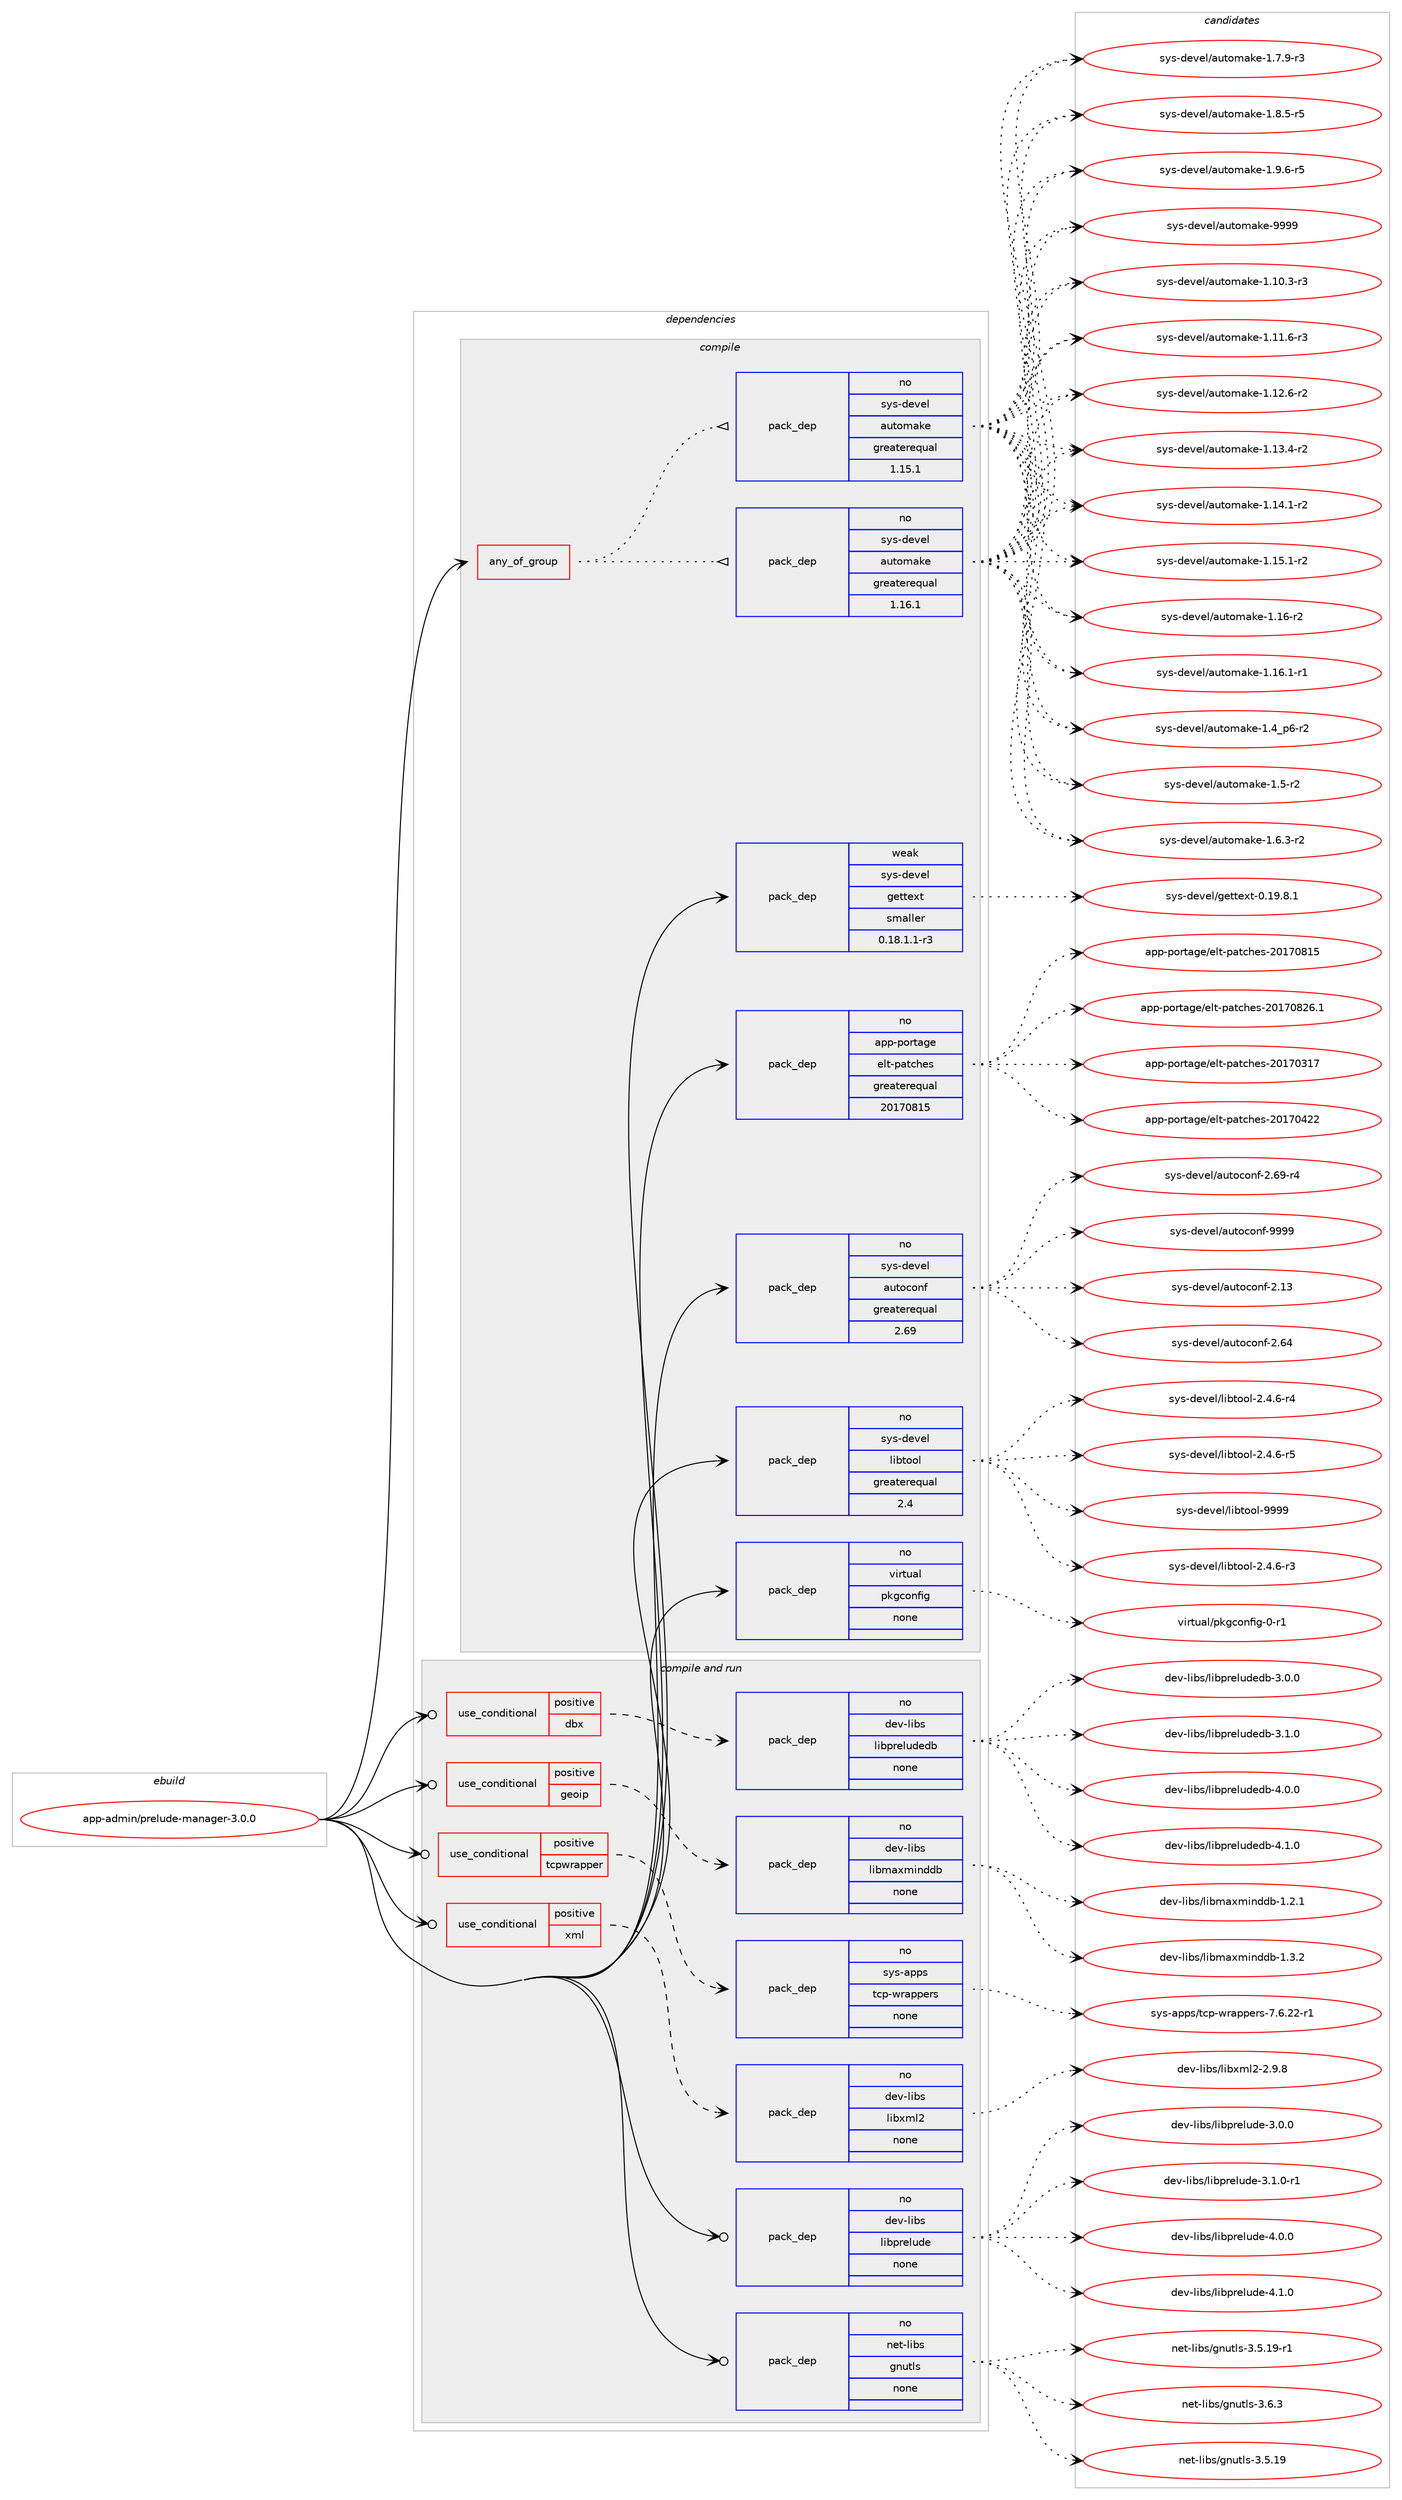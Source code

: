 digraph prolog {

# *************
# Graph options
# *************

newrank=true;
concentrate=true;
compound=true;
graph [rankdir=LR,fontname=Helvetica,fontsize=10,ranksep=1.5];#, ranksep=2.5, nodesep=0.2];
edge  [arrowhead=vee];
node  [fontname=Helvetica,fontsize=10];

# **********
# The ebuild
# **********

subgraph cluster_leftcol {
color=gray;
rank=same;
label=<<i>ebuild</i>>;
id [label="app-admin/prelude-manager-3.0.0", color=red, width=4, href="../app-admin/prelude-manager-3.0.0.svg"];
}

# ****************
# The dependencies
# ****************

subgraph cluster_midcol {
color=gray;
label=<<i>dependencies</i>>;
subgraph cluster_compile {
fillcolor="#eeeeee";
style=filled;
label=<<i>compile</i>>;
subgraph any61 {
dependency1162 [label=<<TABLE BORDER="0" CELLBORDER="1" CELLSPACING="0" CELLPADDING="4"><TR><TD CELLPADDING="10">any_of_group</TD></TR></TABLE>>, shape=none, color=red];subgraph pack930 {
dependency1163 [label=<<TABLE BORDER="0" CELLBORDER="1" CELLSPACING="0" CELLPADDING="4" WIDTH="220"><TR><TD ROWSPAN="6" CELLPADDING="30">pack_dep</TD></TR><TR><TD WIDTH="110">no</TD></TR><TR><TD>sys-devel</TD></TR><TR><TD>automake</TD></TR><TR><TD>greaterequal</TD></TR><TR><TD>1.16.1</TD></TR></TABLE>>, shape=none, color=blue];
}
dependency1162:e -> dependency1163:w [weight=20,style="dotted",arrowhead="oinv"];
subgraph pack931 {
dependency1164 [label=<<TABLE BORDER="0" CELLBORDER="1" CELLSPACING="0" CELLPADDING="4" WIDTH="220"><TR><TD ROWSPAN="6" CELLPADDING="30">pack_dep</TD></TR><TR><TD WIDTH="110">no</TD></TR><TR><TD>sys-devel</TD></TR><TR><TD>automake</TD></TR><TR><TD>greaterequal</TD></TR><TR><TD>1.15.1</TD></TR></TABLE>>, shape=none, color=blue];
}
dependency1162:e -> dependency1164:w [weight=20,style="dotted",arrowhead="oinv"];
}
id:e -> dependency1162:w [weight=20,style="solid",arrowhead="vee"];
subgraph pack932 {
dependency1165 [label=<<TABLE BORDER="0" CELLBORDER="1" CELLSPACING="0" CELLPADDING="4" WIDTH="220"><TR><TD ROWSPAN="6" CELLPADDING="30">pack_dep</TD></TR><TR><TD WIDTH="110">no</TD></TR><TR><TD>app-portage</TD></TR><TR><TD>elt-patches</TD></TR><TR><TD>greaterequal</TD></TR><TR><TD>20170815</TD></TR></TABLE>>, shape=none, color=blue];
}
id:e -> dependency1165:w [weight=20,style="solid",arrowhead="vee"];
subgraph pack933 {
dependency1166 [label=<<TABLE BORDER="0" CELLBORDER="1" CELLSPACING="0" CELLPADDING="4" WIDTH="220"><TR><TD ROWSPAN="6" CELLPADDING="30">pack_dep</TD></TR><TR><TD WIDTH="110">no</TD></TR><TR><TD>sys-devel</TD></TR><TR><TD>autoconf</TD></TR><TR><TD>greaterequal</TD></TR><TR><TD>2.69</TD></TR></TABLE>>, shape=none, color=blue];
}
id:e -> dependency1166:w [weight=20,style="solid",arrowhead="vee"];
subgraph pack934 {
dependency1167 [label=<<TABLE BORDER="0" CELLBORDER="1" CELLSPACING="0" CELLPADDING="4" WIDTH="220"><TR><TD ROWSPAN="6" CELLPADDING="30">pack_dep</TD></TR><TR><TD WIDTH="110">no</TD></TR><TR><TD>sys-devel</TD></TR><TR><TD>libtool</TD></TR><TR><TD>greaterequal</TD></TR><TR><TD>2.4</TD></TR></TABLE>>, shape=none, color=blue];
}
id:e -> dependency1167:w [weight=20,style="solid",arrowhead="vee"];
subgraph pack935 {
dependency1168 [label=<<TABLE BORDER="0" CELLBORDER="1" CELLSPACING="0" CELLPADDING="4" WIDTH="220"><TR><TD ROWSPAN="6" CELLPADDING="30">pack_dep</TD></TR><TR><TD WIDTH="110">no</TD></TR><TR><TD>virtual</TD></TR><TR><TD>pkgconfig</TD></TR><TR><TD>none</TD></TR><TR><TD></TD></TR></TABLE>>, shape=none, color=blue];
}
id:e -> dependency1168:w [weight=20,style="solid",arrowhead="vee"];
subgraph pack936 {
dependency1169 [label=<<TABLE BORDER="0" CELLBORDER="1" CELLSPACING="0" CELLPADDING="4" WIDTH="220"><TR><TD ROWSPAN="6" CELLPADDING="30">pack_dep</TD></TR><TR><TD WIDTH="110">weak</TD></TR><TR><TD>sys-devel</TD></TR><TR><TD>gettext</TD></TR><TR><TD>smaller</TD></TR><TR><TD>0.18.1.1-r3</TD></TR></TABLE>>, shape=none, color=blue];
}
id:e -> dependency1169:w [weight=20,style="solid",arrowhead="vee"];
}
subgraph cluster_compileandrun {
fillcolor="#eeeeee";
style=filled;
label=<<i>compile and run</i>>;
subgraph cond165 {
dependency1170 [label=<<TABLE BORDER="0" CELLBORDER="1" CELLSPACING="0" CELLPADDING="4"><TR><TD ROWSPAN="3" CELLPADDING="10">use_conditional</TD></TR><TR><TD>positive</TD></TR><TR><TD>dbx</TD></TR></TABLE>>, shape=none, color=red];
subgraph pack937 {
dependency1171 [label=<<TABLE BORDER="0" CELLBORDER="1" CELLSPACING="0" CELLPADDING="4" WIDTH="220"><TR><TD ROWSPAN="6" CELLPADDING="30">pack_dep</TD></TR><TR><TD WIDTH="110">no</TD></TR><TR><TD>dev-libs</TD></TR><TR><TD>libpreludedb</TD></TR><TR><TD>none</TD></TR><TR><TD></TD></TR></TABLE>>, shape=none, color=blue];
}
dependency1170:e -> dependency1171:w [weight=20,style="dashed",arrowhead="vee"];
}
id:e -> dependency1170:w [weight=20,style="solid",arrowhead="odotvee"];
subgraph cond166 {
dependency1172 [label=<<TABLE BORDER="0" CELLBORDER="1" CELLSPACING="0" CELLPADDING="4"><TR><TD ROWSPAN="3" CELLPADDING="10">use_conditional</TD></TR><TR><TD>positive</TD></TR><TR><TD>geoip</TD></TR></TABLE>>, shape=none, color=red];
subgraph pack938 {
dependency1173 [label=<<TABLE BORDER="0" CELLBORDER="1" CELLSPACING="0" CELLPADDING="4" WIDTH="220"><TR><TD ROWSPAN="6" CELLPADDING="30">pack_dep</TD></TR><TR><TD WIDTH="110">no</TD></TR><TR><TD>dev-libs</TD></TR><TR><TD>libmaxminddb</TD></TR><TR><TD>none</TD></TR><TR><TD></TD></TR></TABLE>>, shape=none, color=blue];
}
dependency1172:e -> dependency1173:w [weight=20,style="dashed",arrowhead="vee"];
}
id:e -> dependency1172:w [weight=20,style="solid",arrowhead="odotvee"];
subgraph cond167 {
dependency1174 [label=<<TABLE BORDER="0" CELLBORDER="1" CELLSPACING="0" CELLPADDING="4"><TR><TD ROWSPAN="3" CELLPADDING="10">use_conditional</TD></TR><TR><TD>positive</TD></TR><TR><TD>tcpwrapper</TD></TR></TABLE>>, shape=none, color=red];
subgraph pack939 {
dependency1175 [label=<<TABLE BORDER="0" CELLBORDER="1" CELLSPACING="0" CELLPADDING="4" WIDTH="220"><TR><TD ROWSPAN="6" CELLPADDING="30">pack_dep</TD></TR><TR><TD WIDTH="110">no</TD></TR><TR><TD>sys-apps</TD></TR><TR><TD>tcp-wrappers</TD></TR><TR><TD>none</TD></TR><TR><TD></TD></TR></TABLE>>, shape=none, color=blue];
}
dependency1174:e -> dependency1175:w [weight=20,style="dashed",arrowhead="vee"];
}
id:e -> dependency1174:w [weight=20,style="solid",arrowhead="odotvee"];
subgraph cond168 {
dependency1176 [label=<<TABLE BORDER="0" CELLBORDER="1" CELLSPACING="0" CELLPADDING="4"><TR><TD ROWSPAN="3" CELLPADDING="10">use_conditional</TD></TR><TR><TD>positive</TD></TR><TR><TD>xml</TD></TR></TABLE>>, shape=none, color=red];
subgraph pack940 {
dependency1177 [label=<<TABLE BORDER="0" CELLBORDER="1" CELLSPACING="0" CELLPADDING="4" WIDTH="220"><TR><TD ROWSPAN="6" CELLPADDING="30">pack_dep</TD></TR><TR><TD WIDTH="110">no</TD></TR><TR><TD>dev-libs</TD></TR><TR><TD>libxml2</TD></TR><TR><TD>none</TD></TR><TR><TD></TD></TR></TABLE>>, shape=none, color=blue];
}
dependency1176:e -> dependency1177:w [weight=20,style="dashed",arrowhead="vee"];
}
id:e -> dependency1176:w [weight=20,style="solid",arrowhead="odotvee"];
subgraph pack941 {
dependency1178 [label=<<TABLE BORDER="0" CELLBORDER="1" CELLSPACING="0" CELLPADDING="4" WIDTH="220"><TR><TD ROWSPAN="6" CELLPADDING="30">pack_dep</TD></TR><TR><TD WIDTH="110">no</TD></TR><TR><TD>dev-libs</TD></TR><TR><TD>libprelude</TD></TR><TR><TD>none</TD></TR><TR><TD></TD></TR></TABLE>>, shape=none, color=blue];
}
id:e -> dependency1178:w [weight=20,style="solid",arrowhead="odotvee"];
subgraph pack942 {
dependency1179 [label=<<TABLE BORDER="0" CELLBORDER="1" CELLSPACING="0" CELLPADDING="4" WIDTH="220"><TR><TD ROWSPAN="6" CELLPADDING="30">pack_dep</TD></TR><TR><TD WIDTH="110">no</TD></TR><TR><TD>net-libs</TD></TR><TR><TD>gnutls</TD></TR><TR><TD>none</TD></TR><TR><TD></TD></TR></TABLE>>, shape=none, color=blue];
}
id:e -> dependency1179:w [weight=20,style="solid",arrowhead="odotvee"];
}
subgraph cluster_run {
fillcolor="#eeeeee";
style=filled;
label=<<i>run</i>>;
}
}

# **************
# The candidates
# **************

subgraph cluster_choices {
rank=same;
color=gray;
label=<<i>candidates</i>>;

subgraph choice930 {
color=black;
nodesep=1;
choice11512111545100101118101108479711711611110997107101454946494846514511451 [label="sys-devel/automake-1.10.3-r3", color=red, width=4,href="../sys-devel/automake-1.10.3-r3.svg"];
choice11512111545100101118101108479711711611110997107101454946494946544511451 [label="sys-devel/automake-1.11.6-r3", color=red, width=4,href="../sys-devel/automake-1.11.6-r3.svg"];
choice11512111545100101118101108479711711611110997107101454946495046544511450 [label="sys-devel/automake-1.12.6-r2", color=red, width=4,href="../sys-devel/automake-1.12.6-r2.svg"];
choice11512111545100101118101108479711711611110997107101454946495146524511450 [label="sys-devel/automake-1.13.4-r2", color=red, width=4,href="../sys-devel/automake-1.13.4-r2.svg"];
choice11512111545100101118101108479711711611110997107101454946495246494511450 [label="sys-devel/automake-1.14.1-r2", color=red, width=4,href="../sys-devel/automake-1.14.1-r2.svg"];
choice11512111545100101118101108479711711611110997107101454946495346494511450 [label="sys-devel/automake-1.15.1-r2", color=red, width=4,href="../sys-devel/automake-1.15.1-r2.svg"];
choice1151211154510010111810110847971171161111099710710145494649544511450 [label="sys-devel/automake-1.16-r2", color=red, width=4,href="../sys-devel/automake-1.16-r2.svg"];
choice11512111545100101118101108479711711611110997107101454946495446494511449 [label="sys-devel/automake-1.16.1-r1", color=red, width=4,href="../sys-devel/automake-1.16.1-r1.svg"];
choice115121115451001011181011084797117116111109971071014549465295112544511450 [label="sys-devel/automake-1.4_p6-r2", color=red, width=4,href="../sys-devel/automake-1.4_p6-r2.svg"];
choice11512111545100101118101108479711711611110997107101454946534511450 [label="sys-devel/automake-1.5-r2", color=red, width=4,href="../sys-devel/automake-1.5-r2.svg"];
choice115121115451001011181011084797117116111109971071014549465446514511450 [label="sys-devel/automake-1.6.3-r2", color=red, width=4,href="../sys-devel/automake-1.6.3-r2.svg"];
choice115121115451001011181011084797117116111109971071014549465546574511451 [label="sys-devel/automake-1.7.9-r3", color=red, width=4,href="../sys-devel/automake-1.7.9-r3.svg"];
choice115121115451001011181011084797117116111109971071014549465646534511453 [label="sys-devel/automake-1.8.5-r5", color=red, width=4,href="../sys-devel/automake-1.8.5-r5.svg"];
choice115121115451001011181011084797117116111109971071014549465746544511453 [label="sys-devel/automake-1.9.6-r5", color=red, width=4,href="../sys-devel/automake-1.9.6-r5.svg"];
choice115121115451001011181011084797117116111109971071014557575757 [label="sys-devel/automake-9999", color=red, width=4,href="../sys-devel/automake-9999.svg"];
dependency1163:e -> choice11512111545100101118101108479711711611110997107101454946494846514511451:w [style=dotted,weight="100"];
dependency1163:e -> choice11512111545100101118101108479711711611110997107101454946494946544511451:w [style=dotted,weight="100"];
dependency1163:e -> choice11512111545100101118101108479711711611110997107101454946495046544511450:w [style=dotted,weight="100"];
dependency1163:e -> choice11512111545100101118101108479711711611110997107101454946495146524511450:w [style=dotted,weight="100"];
dependency1163:e -> choice11512111545100101118101108479711711611110997107101454946495246494511450:w [style=dotted,weight="100"];
dependency1163:e -> choice11512111545100101118101108479711711611110997107101454946495346494511450:w [style=dotted,weight="100"];
dependency1163:e -> choice1151211154510010111810110847971171161111099710710145494649544511450:w [style=dotted,weight="100"];
dependency1163:e -> choice11512111545100101118101108479711711611110997107101454946495446494511449:w [style=dotted,weight="100"];
dependency1163:e -> choice115121115451001011181011084797117116111109971071014549465295112544511450:w [style=dotted,weight="100"];
dependency1163:e -> choice11512111545100101118101108479711711611110997107101454946534511450:w [style=dotted,weight="100"];
dependency1163:e -> choice115121115451001011181011084797117116111109971071014549465446514511450:w [style=dotted,weight="100"];
dependency1163:e -> choice115121115451001011181011084797117116111109971071014549465546574511451:w [style=dotted,weight="100"];
dependency1163:e -> choice115121115451001011181011084797117116111109971071014549465646534511453:w [style=dotted,weight="100"];
dependency1163:e -> choice115121115451001011181011084797117116111109971071014549465746544511453:w [style=dotted,weight="100"];
dependency1163:e -> choice115121115451001011181011084797117116111109971071014557575757:w [style=dotted,weight="100"];
}
subgraph choice931 {
color=black;
nodesep=1;
choice11512111545100101118101108479711711611110997107101454946494846514511451 [label="sys-devel/automake-1.10.3-r3", color=red, width=4,href="../sys-devel/automake-1.10.3-r3.svg"];
choice11512111545100101118101108479711711611110997107101454946494946544511451 [label="sys-devel/automake-1.11.6-r3", color=red, width=4,href="../sys-devel/automake-1.11.6-r3.svg"];
choice11512111545100101118101108479711711611110997107101454946495046544511450 [label="sys-devel/automake-1.12.6-r2", color=red, width=4,href="../sys-devel/automake-1.12.6-r2.svg"];
choice11512111545100101118101108479711711611110997107101454946495146524511450 [label="sys-devel/automake-1.13.4-r2", color=red, width=4,href="../sys-devel/automake-1.13.4-r2.svg"];
choice11512111545100101118101108479711711611110997107101454946495246494511450 [label="sys-devel/automake-1.14.1-r2", color=red, width=4,href="../sys-devel/automake-1.14.1-r2.svg"];
choice11512111545100101118101108479711711611110997107101454946495346494511450 [label="sys-devel/automake-1.15.1-r2", color=red, width=4,href="../sys-devel/automake-1.15.1-r2.svg"];
choice1151211154510010111810110847971171161111099710710145494649544511450 [label="sys-devel/automake-1.16-r2", color=red, width=4,href="../sys-devel/automake-1.16-r2.svg"];
choice11512111545100101118101108479711711611110997107101454946495446494511449 [label="sys-devel/automake-1.16.1-r1", color=red, width=4,href="../sys-devel/automake-1.16.1-r1.svg"];
choice115121115451001011181011084797117116111109971071014549465295112544511450 [label="sys-devel/automake-1.4_p6-r2", color=red, width=4,href="../sys-devel/automake-1.4_p6-r2.svg"];
choice11512111545100101118101108479711711611110997107101454946534511450 [label="sys-devel/automake-1.5-r2", color=red, width=4,href="../sys-devel/automake-1.5-r2.svg"];
choice115121115451001011181011084797117116111109971071014549465446514511450 [label="sys-devel/automake-1.6.3-r2", color=red, width=4,href="../sys-devel/automake-1.6.3-r2.svg"];
choice115121115451001011181011084797117116111109971071014549465546574511451 [label="sys-devel/automake-1.7.9-r3", color=red, width=4,href="../sys-devel/automake-1.7.9-r3.svg"];
choice115121115451001011181011084797117116111109971071014549465646534511453 [label="sys-devel/automake-1.8.5-r5", color=red, width=4,href="../sys-devel/automake-1.8.5-r5.svg"];
choice115121115451001011181011084797117116111109971071014549465746544511453 [label="sys-devel/automake-1.9.6-r5", color=red, width=4,href="../sys-devel/automake-1.9.6-r5.svg"];
choice115121115451001011181011084797117116111109971071014557575757 [label="sys-devel/automake-9999", color=red, width=4,href="../sys-devel/automake-9999.svg"];
dependency1164:e -> choice11512111545100101118101108479711711611110997107101454946494846514511451:w [style=dotted,weight="100"];
dependency1164:e -> choice11512111545100101118101108479711711611110997107101454946494946544511451:w [style=dotted,weight="100"];
dependency1164:e -> choice11512111545100101118101108479711711611110997107101454946495046544511450:w [style=dotted,weight="100"];
dependency1164:e -> choice11512111545100101118101108479711711611110997107101454946495146524511450:w [style=dotted,weight="100"];
dependency1164:e -> choice11512111545100101118101108479711711611110997107101454946495246494511450:w [style=dotted,weight="100"];
dependency1164:e -> choice11512111545100101118101108479711711611110997107101454946495346494511450:w [style=dotted,weight="100"];
dependency1164:e -> choice1151211154510010111810110847971171161111099710710145494649544511450:w [style=dotted,weight="100"];
dependency1164:e -> choice11512111545100101118101108479711711611110997107101454946495446494511449:w [style=dotted,weight="100"];
dependency1164:e -> choice115121115451001011181011084797117116111109971071014549465295112544511450:w [style=dotted,weight="100"];
dependency1164:e -> choice11512111545100101118101108479711711611110997107101454946534511450:w [style=dotted,weight="100"];
dependency1164:e -> choice115121115451001011181011084797117116111109971071014549465446514511450:w [style=dotted,weight="100"];
dependency1164:e -> choice115121115451001011181011084797117116111109971071014549465546574511451:w [style=dotted,weight="100"];
dependency1164:e -> choice115121115451001011181011084797117116111109971071014549465646534511453:w [style=dotted,weight="100"];
dependency1164:e -> choice115121115451001011181011084797117116111109971071014549465746544511453:w [style=dotted,weight="100"];
dependency1164:e -> choice115121115451001011181011084797117116111109971071014557575757:w [style=dotted,weight="100"];
}
subgraph choice932 {
color=black;
nodesep=1;
choice97112112451121111141169710310147101108116451129711699104101115455048495548514955 [label="app-portage/elt-patches-20170317", color=red, width=4,href="../app-portage/elt-patches-20170317.svg"];
choice97112112451121111141169710310147101108116451129711699104101115455048495548525050 [label="app-portage/elt-patches-20170422", color=red, width=4,href="../app-portage/elt-patches-20170422.svg"];
choice97112112451121111141169710310147101108116451129711699104101115455048495548564953 [label="app-portage/elt-patches-20170815", color=red, width=4,href="../app-portage/elt-patches-20170815.svg"];
choice971121124511211111411697103101471011081164511297116991041011154550484955485650544649 [label="app-portage/elt-patches-20170826.1", color=red, width=4,href="../app-portage/elt-patches-20170826.1.svg"];
dependency1165:e -> choice97112112451121111141169710310147101108116451129711699104101115455048495548514955:w [style=dotted,weight="100"];
dependency1165:e -> choice97112112451121111141169710310147101108116451129711699104101115455048495548525050:w [style=dotted,weight="100"];
dependency1165:e -> choice97112112451121111141169710310147101108116451129711699104101115455048495548564953:w [style=dotted,weight="100"];
dependency1165:e -> choice971121124511211111411697103101471011081164511297116991041011154550484955485650544649:w [style=dotted,weight="100"];
}
subgraph choice933 {
color=black;
nodesep=1;
choice115121115451001011181011084797117116111991111101024550464951 [label="sys-devel/autoconf-2.13", color=red, width=4,href="../sys-devel/autoconf-2.13.svg"];
choice115121115451001011181011084797117116111991111101024550465452 [label="sys-devel/autoconf-2.64", color=red, width=4,href="../sys-devel/autoconf-2.64.svg"];
choice1151211154510010111810110847971171161119911111010245504654574511452 [label="sys-devel/autoconf-2.69-r4", color=red, width=4,href="../sys-devel/autoconf-2.69-r4.svg"];
choice115121115451001011181011084797117116111991111101024557575757 [label="sys-devel/autoconf-9999", color=red, width=4,href="../sys-devel/autoconf-9999.svg"];
dependency1166:e -> choice115121115451001011181011084797117116111991111101024550464951:w [style=dotted,weight="100"];
dependency1166:e -> choice115121115451001011181011084797117116111991111101024550465452:w [style=dotted,weight="100"];
dependency1166:e -> choice1151211154510010111810110847971171161119911111010245504654574511452:w [style=dotted,weight="100"];
dependency1166:e -> choice115121115451001011181011084797117116111991111101024557575757:w [style=dotted,weight="100"];
}
subgraph choice934 {
color=black;
nodesep=1;
choice1151211154510010111810110847108105981161111111084550465246544511451 [label="sys-devel/libtool-2.4.6-r3", color=red, width=4,href="../sys-devel/libtool-2.4.6-r3.svg"];
choice1151211154510010111810110847108105981161111111084550465246544511452 [label="sys-devel/libtool-2.4.6-r4", color=red, width=4,href="../sys-devel/libtool-2.4.6-r4.svg"];
choice1151211154510010111810110847108105981161111111084550465246544511453 [label="sys-devel/libtool-2.4.6-r5", color=red, width=4,href="../sys-devel/libtool-2.4.6-r5.svg"];
choice1151211154510010111810110847108105981161111111084557575757 [label="sys-devel/libtool-9999", color=red, width=4,href="../sys-devel/libtool-9999.svg"];
dependency1167:e -> choice1151211154510010111810110847108105981161111111084550465246544511451:w [style=dotted,weight="100"];
dependency1167:e -> choice1151211154510010111810110847108105981161111111084550465246544511452:w [style=dotted,weight="100"];
dependency1167:e -> choice1151211154510010111810110847108105981161111111084550465246544511453:w [style=dotted,weight="100"];
dependency1167:e -> choice1151211154510010111810110847108105981161111111084557575757:w [style=dotted,weight="100"];
}
subgraph choice935 {
color=black;
nodesep=1;
choice11810511411611797108471121071039911111010210510345484511449 [label="virtual/pkgconfig-0-r1", color=red, width=4,href="../virtual/pkgconfig-0-r1.svg"];
dependency1168:e -> choice11810511411611797108471121071039911111010210510345484511449:w [style=dotted,weight="100"];
}
subgraph choice936 {
color=black;
nodesep=1;
choice1151211154510010111810110847103101116116101120116454846495746564649 [label="sys-devel/gettext-0.19.8.1", color=red, width=4,href="../sys-devel/gettext-0.19.8.1.svg"];
dependency1169:e -> choice1151211154510010111810110847103101116116101120116454846495746564649:w [style=dotted,weight="100"];
}
subgraph choice937 {
color=black;
nodesep=1;
choice1001011184510810598115471081059811211410110811710010110098455146484648 [label="dev-libs/libpreludedb-3.0.0", color=red, width=4,href="../dev-libs/libpreludedb-3.0.0.svg"];
choice1001011184510810598115471081059811211410110811710010110098455146494648 [label="dev-libs/libpreludedb-3.1.0", color=red, width=4,href="../dev-libs/libpreludedb-3.1.0.svg"];
choice1001011184510810598115471081059811211410110811710010110098455246484648 [label="dev-libs/libpreludedb-4.0.0", color=red, width=4,href="../dev-libs/libpreludedb-4.0.0.svg"];
choice1001011184510810598115471081059811211410110811710010110098455246494648 [label="dev-libs/libpreludedb-4.1.0", color=red, width=4,href="../dev-libs/libpreludedb-4.1.0.svg"];
dependency1171:e -> choice1001011184510810598115471081059811211410110811710010110098455146484648:w [style=dotted,weight="100"];
dependency1171:e -> choice1001011184510810598115471081059811211410110811710010110098455146494648:w [style=dotted,weight="100"];
dependency1171:e -> choice1001011184510810598115471081059811211410110811710010110098455246484648:w [style=dotted,weight="100"];
dependency1171:e -> choice1001011184510810598115471081059811211410110811710010110098455246494648:w [style=dotted,weight="100"];
}
subgraph choice938 {
color=black;
nodesep=1;
choice100101118451081059811547108105981099712010910511010010098454946504649 [label="dev-libs/libmaxminddb-1.2.1", color=red, width=4,href="../dev-libs/libmaxminddb-1.2.1.svg"];
choice100101118451081059811547108105981099712010910511010010098454946514650 [label="dev-libs/libmaxminddb-1.3.2", color=red, width=4,href="../dev-libs/libmaxminddb-1.3.2.svg"];
dependency1173:e -> choice100101118451081059811547108105981099712010910511010010098454946504649:w [style=dotted,weight="100"];
dependency1173:e -> choice100101118451081059811547108105981099712010910511010010098454946514650:w [style=dotted,weight="100"];
}
subgraph choice939 {
color=black;
nodesep=1;
choice115121115459711211211547116991124511911497112112101114115455546544650504511449 [label="sys-apps/tcp-wrappers-7.6.22-r1", color=red, width=4,href="../sys-apps/tcp-wrappers-7.6.22-r1.svg"];
dependency1175:e -> choice115121115459711211211547116991124511911497112112101114115455546544650504511449:w [style=dotted,weight="100"];
}
subgraph choice940 {
color=black;
nodesep=1;
choice1001011184510810598115471081059812010910850455046574656 [label="dev-libs/libxml2-2.9.8", color=red, width=4,href="../dev-libs/libxml2-2.9.8.svg"];
dependency1177:e -> choice1001011184510810598115471081059812010910850455046574656:w [style=dotted,weight="100"];
}
subgraph choice941 {
color=black;
nodesep=1;
choice10010111845108105981154710810598112114101108117100101455146484648 [label="dev-libs/libprelude-3.0.0", color=red, width=4,href="../dev-libs/libprelude-3.0.0.svg"];
choice100101118451081059811547108105981121141011081171001014551464946484511449 [label="dev-libs/libprelude-3.1.0-r1", color=red, width=4,href="../dev-libs/libprelude-3.1.0-r1.svg"];
choice10010111845108105981154710810598112114101108117100101455246484648 [label="dev-libs/libprelude-4.0.0", color=red, width=4,href="../dev-libs/libprelude-4.0.0.svg"];
choice10010111845108105981154710810598112114101108117100101455246494648 [label="dev-libs/libprelude-4.1.0", color=red, width=4,href="../dev-libs/libprelude-4.1.0.svg"];
dependency1178:e -> choice10010111845108105981154710810598112114101108117100101455146484648:w [style=dotted,weight="100"];
dependency1178:e -> choice100101118451081059811547108105981121141011081171001014551464946484511449:w [style=dotted,weight="100"];
dependency1178:e -> choice10010111845108105981154710810598112114101108117100101455246484648:w [style=dotted,weight="100"];
dependency1178:e -> choice10010111845108105981154710810598112114101108117100101455246494648:w [style=dotted,weight="100"];
}
subgraph choice942 {
color=black;
nodesep=1;
choice11010111645108105981154710311011711610811545514653464957 [label="net-libs/gnutls-3.5.19", color=red, width=4,href="../net-libs/gnutls-3.5.19.svg"];
choice110101116451081059811547103110117116108115455146534649574511449 [label="net-libs/gnutls-3.5.19-r1", color=red, width=4,href="../net-libs/gnutls-3.5.19-r1.svg"];
choice110101116451081059811547103110117116108115455146544651 [label="net-libs/gnutls-3.6.3", color=red, width=4,href="../net-libs/gnutls-3.6.3.svg"];
dependency1179:e -> choice11010111645108105981154710311011711610811545514653464957:w [style=dotted,weight="100"];
dependency1179:e -> choice110101116451081059811547103110117116108115455146534649574511449:w [style=dotted,weight="100"];
dependency1179:e -> choice110101116451081059811547103110117116108115455146544651:w [style=dotted,weight="100"];
}
}

}
